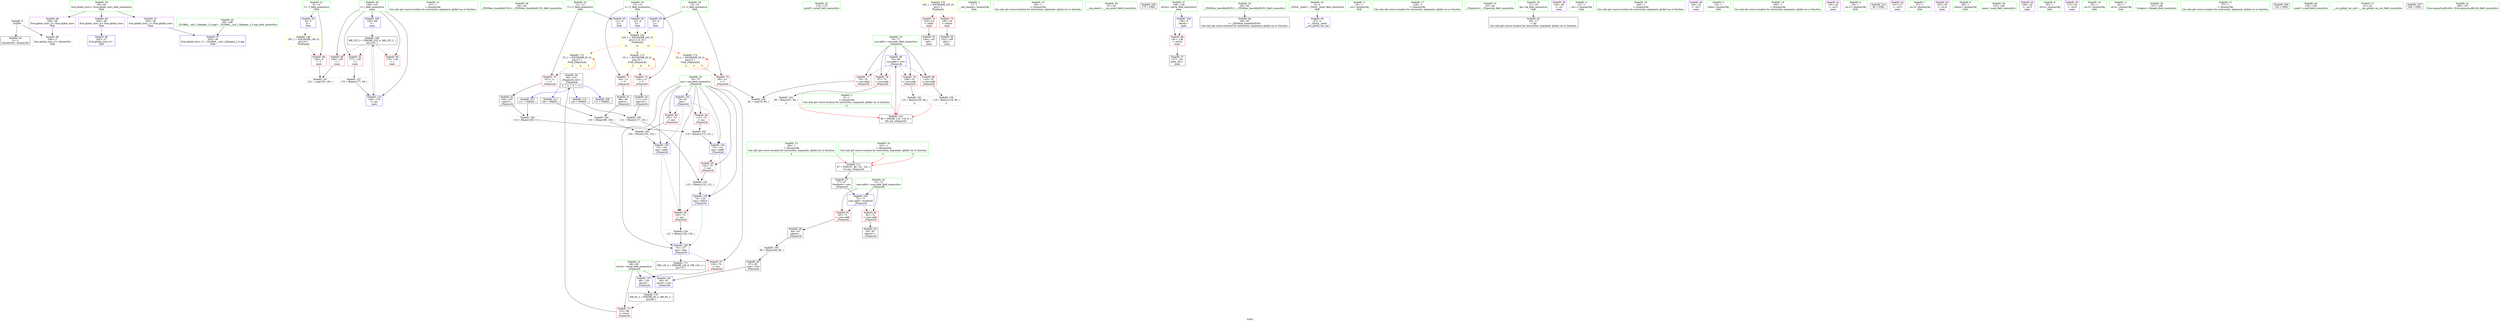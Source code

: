digraph "SVFG" {
	label="SVFG";

	Node0x55f9507f9fa0 [shape=record,color=grey,label="{NodeID: 0\nNullPtr}"];
	Node0x55f9507f9fa0 -> Node0x55f95080e9f0[style=solid];
	Node0x55f9507f9fa0 -> Node0x55f95080eff0[style=solid];
	Node0x55f95081f2e0 [shape=record,color=yellow,style=double,label="{NodeID: 180\n18V_1 = ENCHI(MR_18V_0)\npts\{10 \}\nFun[main]}"];
	Node0x55f95081f2e0 -> Node0x55f950810f80[style=dashed];
	Node0x55f95080eef0 [shape=record,color=blue,label="{NodeID: 97\n203\<--38\nllvm.global_ctors_1\<--_GLOBAL__sub_I_Halogen_2_0.cpp\nGlob }"];
	Node0x55f95080cd10 [shape=record,color=green,label="{NodeID: 14\n91\<--1\n\<--dummyObj\nCan only get source location for instruction, argument, global var or function.}"];
	Node0x55f95080db10 [shape=record,color=green,label="{NodeID: 28\n45\<--46\n_ZNSt8ios_base4InitC1Ev\<--_ZNSt8ios_base4InitC1Ev_field_insensitive\n}"];
	Node0x55f950829340 [shape=record,color=black,label="{NodeID: 208\n171 = PHI(65, )\n}"];
	Node0x55f95080e7f0 [shape=record,color=green,label="{NodeID: 42\n174\<--175\nprintf\<--printf_field_insensitive\n}"];
	Node0x55f950810460 [shape=record,color=black,label="{NodeID: 56\n152\<--149\ncall1\<--\nmain\n}"];
	Node0x55f950811050 [shape=record,color=red,label="{NodeID: 70\n107\<--11\n\<--C\n_Z5queryib\n}"];
	Node0x55f950811050 -> Node0x55f950810120[style=solid];
	Node0x55f950817e40 [shape=record,color=grey,label="{NodeID: 167\n161 = cmp(159, 160, )\n}"];
	Node0x55f950811bb0 [shape=record,color=red,label="{NodeID: 84\n113\<--74\n\<--ans\n_Z5queryib\n}"];
	Node0x55f950811bb0 -> Node0x55f9508176c0[style=solid];
	Node0x55f95080bda0 [shape=record,color=green,label="{NodeID: 1\n7\<--1\n__dso_handle\<--dummyObj\nGlob }"];
	Node0x55f95080eff0 [shape=record,color=blue, style = dotted,label="{NodeID: 98\n204\<--3\nllvm.global_ctors_2\<--dummyVal\nGlob }"];
	Node0x55f95080ce10 [shape=record,color=green,label="{NodeID: 15\n99\<--1\n\<--dummyObj\nCan only get source location for instruction, argument, global var or function.}"];
	Node0x55f95080dc10 [shape=record,color=green,label="{NodeID: 29\n51\<--52\n__cxa_atexit\<--__cxa_atexit_field_insensitive\n}"];
	Node0x55f950829530 [shape=record,color=black,label="{NodeID: 209\n173 = PHI()\n}"];
	Node0x55f95080e8f0 [shape=record,color=green,label="{NodeID: 43\n38\<--198\n_GLOBAL__sub_I_Halogen_2_0.cpp\<--_GLOBAL__sub_I_Halogen_2_0.cpp_field_insensitive\n}"];
	Node0x55f95080e8f0 -> Node0x55f95080eef0[style=solid];
	Node0x55f950810530 [shape=record,color=black,label="{NodeID: 57\n137\<--181\nmain_ret\<--\nmain\n}"];
	Node0x55f950816b40 [shape=record,color=grey,label="{NodeID: 154\n127 = Binary(126, 128, )\n}"];
	Node0x55f950816b40 -> Node0x55f9508136e0[style=solid];
	Node0x55f950811120 [shape=record,color=red,label="{NodeID: 71\n95\<--13\n\<--V\n_Z5queryib\n}"];
	Node0x55f950811120 -> Node0x55f950810050[style=solid];
	Node0x55f95081cd70 [shape=record,color=black,label="{NodeID: 168\nMR_22V_3 = PHI(MR_22V_4, MR_22V_2, )\npts\{141 \}\n}"];
	Node0x55f95081cd70 -> Node0x55f950811fc0[style=dashed];
	Node0x55f95081cd70 -> Node0x55f950812090[style=dashed];
	Node0x55f95081cd70 -> Node0x55f950812160[style=dashed];
	Node0x55f95081cd70 -> Node0x55f950813a20[style=dashed];
	Node0x55f950811c80 [shape=record,color=red,label="{NodeID: 85\n122\<--74\n\<--ans\n_Z5queryib\n}"];
	Node0x55f950811c80 -> Node0x55f950816dc0[style=solid];
	Node0x55f95080be30 [shape=record,color=green,label="{NodeID: 2\n9\<--1\n\<--dummyObj\nCan only get source location for instruction, argument, global var or function.|{<s0>11}}"];
	Node0x55f95080be30:s0 -> Node0x55f950829600[style=solid,color=red];
	Node0x55f95080f0f0 [shape=record,color=blue,label="{NodeID: 99\n70\<--66\ncurr.addr\<--curr\n_Z5queryib\n}"];
	Node0x55f95080f0f0 -> Node0x55f950811600[style=dashed];
	Node0x55f95080f0f0 -> Node0x55f9508116d0[style=dashed];
	Node0x55f95080f0f0 -> Node0x55f9508117a0[style=dashed];
	Node0x55f95080f0f0 -> Node0x55f950811870[style=dashed];
	Node0x55f95080cf10 [shape=record,color=green,label="{NodeID: 16\n101\<--1\n\<--dummyObj\nCan only get source location for instruction, argument, global var or function.|{<s0>3|<s1>5|<s2>11}}"];
	Node0x55f95080cf10:s0 -> Node0x55f9508299a0[style=solid,color=red];
	Node0x55f95080cf10:s1 -> Node0x55f9508299a0[style=solid,color=red];
	Node0x55f95080cf10:s2 -> Node0x55f9508299a0[style=solid,color=red];
	Node0x55f95080dd10 [shape=record,color=green,label="{NodeID: 30\n50\<--56\n_ZNSt8ios_base4InitD1Ev\<--_ZNSt8ios_base4InitD1Ev_field_insensitive\n}"];
	Node0x55f95080dd10 -> Node0x55f95080ebf0[style=solid];
	Node0x55f950829600 [shape=record,color=black,label="{NodeID: 210\n66 = PHI(98, 110, 119, 9, )\n0th arg _Z5queryib }"];
	Node0x55f950829600 -> Node0x55f95080f0f0[style=solid];
	Node0x55f95080e9f0 [shape=record,color=black,label="{NodeID: 44\n2\<--3\ndummyVal\<--dummyVal\n}"];
	Node0x55f950810600 [shape=record,color=purple,label="{NodeID: 58\n47\<--4\n\<--_ZStL8__ioinit\n__cxx_global_var_init\n}"];
	Node0x55f950816c40 [shape=record,color=grey,label="{NodeID: 155\n121 = Binary(117, 120, )\n}"];
	Node0x55f950816c40 -> Node0x55f950816dc0[style=solid];
	Node0x55f9508111f0 [shape=record,color=red,label="{NodeID: 72\n116\<--13\n\<--V\n_Z5queryib\n}"];
	Node0x55f9508111f0 -> Node0x55f9508101f0[style=solid];
	Node0x55f950811d50 [shape=record,color=red,label="{NodeID: 86\n126\<--74\n\<--ans\n_Z5queryib\n}"];
	Node0x55f950811d50 -> Node0x55f950816b40[style=solid];
	Node0x55f95080bec0 [shape=record,color=green,label="{NodeID: 3\n20\<--1\n.str\<--dummyObj\nGlob }"];
	Node0x55f95081f580 [shape=record,color=yellow,style=double,label="{NodeID: 183\n24V_1 = ENCHI(MR_24V_0)\npts\{12 14 16 \}\nFun[main]|{<s0>11|<s1>11|<s2>11}}"];
	Node0x55f95081f580:s0 -> Node0x55f95081e170[style=dashed,color=red];
	Node0x55f95081f580:s1 -> Node0x55f95081ec90[style=dashed,color=red];
	Node0x55f95081f580:s2 -> Node0x55f95081ed70[style=dashed,color=red];
	Node0x55f95080f1c0 [shape=record,color=blue,label="{NodeID: 100\n72\<--77\ncons.addr\<--frombool\n_Z5queryib\n}"];
	Node0x55f95080f1c0 -> Node0x55f950811940[style=dashed];
	Node0x55f95080f1c0 -> Node0x55f950811a10[style=dashed];
	Node0x55f95080d010 [shape=record,color=green,label="{NodeID: 17\n128\<--1\n\<--dummyObj\nCan only get source location for instruction, argument, global var or function.}"];
	Node0x55f95080de10 [shape=record,color=green,label="{NodeID: 31\n63\<--64\n_Z5queryib\<--_Z5queryib_field_insensitive\n}"];
	Node0x55f9508299a0 [shape=record,color=black,label="{NodeID: 211\n67 = PHI(101, 86, 101, 101, )\n1st arg _Z5queryib }"];
	Node0x55f9508299a0 -> Node0x55f95080ecf0[style=solid];
	Node0x55f95080eaf0 [shape=record,color=black,label="{NodeID: 45\n18\<--17\n\<--dp\nCan only get source location for instruction, argument, global var or function.}"];
	Node0x55f9508106d0 [shape=record,color=purple,label="{NodeID: 59\n144\<--20\n\<--.str\nmain\n}"];
	Node0x55f950816dc0 [shape=record,color=grey,label="{NodeID: 156\n123 = Binary(122, 121, )\n}"];
	Node0x55f950816dc0 -> Node0x55f950813610[style=solid];
	Node0x55f9508112c0 [shape=record,color=red,label="{NodeID: 73\n80\<--15\n\<--L\n_Z5queryib\n}"];
	Node0x55f9508112c0 -> Node0x55f950817cc0[style=solid];
	Node0x55f95081d770 [shape=record,color=black,label="{NodeID: 170\nMR_8V_3 = PHI(MR_8V_4, MR_8V_2, )\npts\{69 \}\n}"];
	Node0x55f95081d770 -> Node0x55f950811530[style=dashed];
	Node0x55f950811e20 [shape=record,color=red,label="{NodeID: 87\n130\<--74\n\<--ans\n_Z5queryib\n}"];
	Node0x55f950811e20 -> Node0x55f9508137b0[style=solid];
	Node0x55f95080bf50 [shape=record,color=green,label="{NodeID: 4\n22\<--1\n.str.1\<--dummyObj\nGlob }"];
	Node0x55f95080f290 [shape=record,color=blue,label="{NodeID: 101\n68\<--87\nretval\<--conv\n_Z5queryib\n}"];
	Node0x55f95080f290 -> Node0x55f95081d770[style=dashed];
	Node0x55f95080d110 [shape=record,color=green,label="{NodeID: 18\n164\<--1\n\<--dummyObj\nCan only get source location for instruction, argument, global var or function.}"];
	Node0x55f95080df10 [shape=record,color=green,label="{NodeID: 32\n68\<--69\nretval\<--retval_field_insensitive\n_Z5queryib\n}"];
	Node0x55f95080df10 -> Node0x55f950811530[style=solid];
	Node0x55f95080df10 -> Node0x55f95080f290[style=solid];
	Node0x55f95080df10 -> Node0x55f9508137b0[style=solid];
	Node0x55f950829cc0 [shape=record,color=black,label="{NodeID: 212\n100 = PHI(65, )\n}"];
	Node0x55f950829cc0 -> Node0x55f9508179c0[style=solid];
	Node0x55f95080ebf0 [shape=record,color=black,label="{NodeID: 46\n49\<--50\n\<--_ZNSt8ios_base4InitD1Ev\nCan only get source location for instruction, argument, global var or function.}"];
	Node0x55f9508107a0 [shape=record,color=purple,label="{NodeID: 60\n145\<--22\n\<--.str.1\nmain\n}"];
	Node0x55f950816f40 [shape=record,color=grey,label="{NodeID: 157\n178 = Binary(177, 99, )\n}"];
	Node0x55f950816f40 -> Node0x55f950813a20[style=solid];
	Node0x55f950811390 [shape=record,color=red,label="{NodeID: 74\n143\<--24\n\<--stdin\nmain\n}"];
	Node0x55f950811390 -> Node0x55f950810390[style=solid];
	Node0x55f95081dc70 [shape=record,color=black,label="{NodeID: 171\nMR_14V_2 = PHI(MR_14V_6, MR_14V_1, )\npts\{75 \}\n}"];
	Node0x55f950811ef0 [shape=record,color=red,label="{NodeID: 88\n181\<--138\n\<--retval\nmain\n}"];
	Node0x55f950811ef0 -> Node0x55f950810530[style=solid];
	Node0x55f95080c790 [shape=record,color=green,label="{NodeID: 5\n24\<--1\nstdin\<--dummyObj\nGlob }"];
	Node0x55f95080f360 [shape=record,color=blue,label="{NodeID: 102\n74\<--91\nans\<--\n_Z5queryib\n}"];
	Node0x55f95080f360 -> Node0x55f950811ae0[style=dashed];
	Node0x55f95080f360 -> Node0x55f950811bb0[style=dashed];
	Node0x55f95080f360 -> Node0x55f95080f430[style=dashed];
	Node0x55f95080f360 -> Node0x55f95080f500[style=dashed];
	Node0x55f95080d210 [shape=record,color=green,label="{NodeID: 19\n165\<--1\n\<--dummyObj\nCan only get source location for instruction, argument, global var or function.}"];
	Node0x55f95080dfe0 [shape=record,color=green,label="{NodeID: 33\n70\<--71\ncurr.addr\<--curr.addr_field_insensitive\n_Z5queryib\n}"];
	Node0x55f95080dfe0 -> Node0x55f950811600[style=solid];
	Node0x55f95080dfe0 -> Node0x55f9508116d0[style=solid];
	Node0x55f95080dfe0 -> Node0x55f9508117a0[style=solid];
	Node0x55f95080dfe0 -> Node0x55f950811870[style=solid];
	Node0x55f95080dfe0 -> Node0x55f95080f0f0[style=solid];
	Node0x55f950829ef0 [shape=record,color=black,label="{NodeID: 213\n111 = PHI(65, )\n}"];
	Node0x55f950829ef0 -> Node0x55f950817240[style=solid];
	Node0x55f95080ecf0 [shape=record,color=black,label="{NodeID: 47\n77\<--67\nfrombool\<--cons\n_Z5queryib\n}"];
	Node0x55f95080ecf0 -> Node0x55f95080f1c0[style=solid];
	Node0x55f950810870 [shape=record,color=purple,label="{NodeID: 61\n150\<--25\n\<--.str.2\nmain\n}"];
	Node0x55f9508170c0 [shape=record,color=grey,label="{NodeID: 158\n119 = Binary(118, 99, )\n|{<s0>5}}"];
	Node0x55f9508170c0:s0 -> Node0x55f950829600[style=solid,color=red];
	Node0x55f950811460 [shape=record,color=red,label="{NodeID: 75\n149\<--29\n\<--stdout\nmain\n}"];
	Node0x55f950811460 -> Node0x55f950810460[style=solid];
	Node0x55f95081e170 [shape=record,color=yellow,style=double,label="{NodeID: 172\n2V_1 = ENCHI(MR_2V_0)\npts\{12 \}\nFun[_Z5queryib]|{|<s1>3|<s2>4|<s3>5}}"];
	Node0x55f95081e170 -> Node0x55f950811050[style=dashed];
	Node0x55f95081e170:s1 -> Node0x55f95081e170[style=dashed,color=red];
	Node0x55f95081e170:s2 -> Node0x55f95081e170[style=dashed,color=red];
	Node0x55f95081e170:s3 -> Node0x55f95081e170[style=dashed,color=red];
	Node0x55f950811fc0 [shape=record,color=red,label="{NodeID: 89\n159\<--140\n\<--i\nmain\n}"];
	Node0x55f950811fc0 -> Node0x55f950817e40[style=solid];
	Node0x55f95080c820 [shape=record,color=green,label="{NodeID: 6\n25\<--1\n.str.2\<--dummyObj\nGlob }"];
	Node0x55f95080f430 [shape=record,color=blue,label="{NodeID: 103\n74\<--104\nans\<--add4\n_Z5queryib\n}"];
	Node0x55f95080f430 -> Node0x55f950811d50[style=dashed];
	Node0x55f95080f430 -> Node0x55f9508136e0[style=dashed];
	Node0x55f95080d310 [shape=record,color=green,label="{NodeID: 20\n4\<--6\n_ZStL8__ioinit\<--_ZStL8__ioinit_field_insensitive\nGlob }"];
	Node0x55f95080d310 -> Node0x55f950810600[style=solid];
	Node0x55f95080e0b0 [shape=record,color=green,label="{NodeID: 34\n72\<--73\ncons.addr\<--cons.addr_field_insensitive\n_Z5queryib\n}"];
	Node0x55f95080e0b0 -> Node0x55f950811940[style=solid];
	Node0x55f95080e0b0 -> Node0x55f950811a10[style=solid];
	Node0x55f95080e0b0 -> Node0x55f95080f1c0[style=solid];
	Node0x55f95082a030 [shape=record,color=black,label="{NodeID: 214\n48 = PHI()\n}"];
	Node0x55f95080fde0 [shape=record,color=black,label="{NodeID: 48\n84\<--83\ntobool\<--\n_Z5queryib\n}"];
	Node0x55f95080fde0 -> Node0x55f950817b40[style=solid];
	Node0x55f950810940 [shape=record,color=purple,label="{NodeID: 62\n151\<--27\n\<--.str.3\nmain\n}"];
	Node0x55f950817240 [shape=record,color=grey,label="{NodeID: 159\n112 = Binary(108, 111, )\n}"];
	Node0x55f950817240 -> Node0x55f9508176c0[style=solid];
	Node0x55f950811530 [shape=record,color=red,label="{NodeID: 76\n133\<--68\n\<--retval\n_Z5queryib\n}"];
	Node0x55f950811530 -> Node0x55f9508102c0[style=solid];
	Node0x55f95081ec90 [shape=record,color=yellow,style=double,label="{NodeID: 173\n4V_1 = ENCHI(MR_4V_0)\npts\{14 \}\nFun[_Z5queryib]|{|<s2>3|<s3>4|<s4>5}}"];
	Node0x55f95081ec90 -> Node0x55f950811120[style=dashed];
	Node0x55f95081ec90 -> Node0x55f9508111f0[style=dashed];
	Node0x55f95081ec90:s2 -> Node0x55f95081ec90[style=dashed,color=red];
	Node0x55f95081ec90:s3 -> Node0x55f95081ec90[style=dashed,color=red];
	Node0x55f95081ec90:s4 -> Node0x55f95081ec90[style=dashed,color=red];
	Node0x55f950812090 [shape=record,color=red,label="{NodeID: 90\n170\<--140\n\<--i\nmain\n}"];
	Node0x55f95080c8b0 [shape=record,color=green,label="{NodeID: 7\n27\<--1\n.str.3\<--dummyObj\nGlob }"];
	Node0x55f95080f500 [shape=record,color=blue,label="{NodeID: 104\n74\<--114\nans\<--add9\n_Z5queryib\n}"];
	Node0x55f95080f500 -> Node0x55f950811c80[style=dashed];
	Node0x55f95080f500 -> Node0x55f950813610[style=dashed];
	Node0x55f95080d410 [shape=record,color=green,label="{NodeID: 21\n8\<--10\nT\<--T_field_insensitive\nGlob }"];
	Node0x55f95080d410 -> Node0x55f950810f80[style=solid];
	Node0x55f95080d410 -> Node0x55f950812230[style=solid];
	Node0x55f95080e180 [shape=record,color=green,label="{NodeID: 35\n74\<--75\nans\<--ans_field_insensitive\n_Z5queryib\n}"];
	Node0x55f95080e180 -> Node0x55f950811ae0[style=solid];
	Node0x55f95080e180 -> Node0x55f950811bb0[style=solid];
	Node0x55f95080e180 -> Node0x55f950811c80[style=solid];
	Node0x55f95080e180 -> Node0x55f950811d50[style=solid];
	Node0x55f95080e180 -> Node0x55f950811e20[style=solid];
	Node0x55f95080e180 -> Node0x55f95080f360[style=solid];
	Node0x55f95080e180 -> Node0x55f95080f430[style=solid];
	Node0x55f95080e180 -> Node0x55f95080f500[style=solid];
	Node0x55f95080e180 -> Node0x55f950813610[style=solid];
	Node0x55f95080e180 -> Node0x55f9508136e0[style=solid];
	Node0x55f95082a100 [shape=record,color=black,label="{NodeID: 215\n120 = PHI(65, )\n}"];
	Node0x55f95082a100 -> Node0x55f950816c40[style=solid];
	Node0x55f95080feb0 [shape=record,color=black,label="{NodeID: 49\n87\<--85\nconv\<--lnot\n_Z5queryib\n}"];
	Node0x55f95080feb0 -> Node0x55f95080f290[style=solid];
	Node0x55f950810a10 [shape=record,color=purple,label="{NodeID: 63\n153\<--30\n\<--.str.4\nmain\n}"];
	Node0x55f9508173c0 [shape=record,color=grey,label="{NodeID: 160\n104 = Binary(103, 102, )\n}"];
	Node0x55f9508173c0 -> Node0x55f95080f430[style=solid];
	Node0x55f950811600 [shape=record,color=red,label="{NodeID: 77\n79\<--70\n\<--curr.addr\n_Z5queryib\n}"];
	Node0x55f950811600 -> Node0x55f950817cc0[style=solid];
	Node0x55f95081ed70 [shape=record,color=yellow,style=double,label="{NodeID: 174\n6V_1 = ENCHI(MR_6V_0)\npts\{16 \}\nFun[_Z5queryib]|{|<s1>3|<s2>4|<s3>5}}"];
	Node0x55f95081ed70 -> Node0x55f9508112c0[style=dashed];
	Node0x55f95081ed70:s1 -> Node0x55f95081ed70[style=dashed,color=red];
	Node0x55f95081ed70:s2 -> Node0x55f95081ed70[style=dashed,color=red];
	Node0x55f95081ed70:s3 -> Node0x55f95081ed70[style=dashed,color=red];
	Node0x55f950812160 [shape=record,color=red,label="{NodeID: 91\n177\<--140\n\<--i\nmain\n}"];
	Node0x55f950812160 -> Node0x55f950816f40[style=solid];
	Node0x55f95080c940 [shape=record,color=green,label="{NodeID: 8\n29\<--1\nstdout\<--dummyObj\nGlob }"];
	Node0x55f950813610 [shape=record,color=blue,label="{NodeID: 105\n74\<--123\nans\<--add14\n_Z5queryib\n}"];
	Node0x55f950813610 -> Node0x55f950811d50[style=dashed];
	Node0x55f950813610 -> Node0x55f9508136e0[style=dashed];
	Node0x55f95080d510 [shape=record,color=green,label="{NodeID: 22\n11\<--12\nC\<--C_field_insensitive\nGlob }"];
	Node0x55f95080d510 -> Node0x55f950811050[style=solid];
	Node0x55f95080d510 -> Node0x55f950812330[style=solid];
	Node0x55f95080e250 [shape=record,color=green,label="{NodeID: 36\n135\<--136\nmain\<--main_field_insensitive\n}"];
	Node0x55f95080ff80 [shape=record,color=black,label="{NodeID: 50\n93\<--92\ntobool1\<--\n_Z5queryib\n}"];
	Node0x55f950810ae0 [shape=record,color=purple,label="{NodeID: 64\n168\<--32\n\<--.str.5\nmain\n}"];
	Node0x55f950817540 [shape=record,color=grey,label="{NodeID: 161\n110 = Binary(109, 99, )\n|{<s0>4}}"];
	Node0x55f950817540:s0 -> Node0x55f950829600[style=solid,color=red];
	Node0x55f9508116d0 [shape=record,color=red,label="{NodeID: 78\n97\<--70\n\<--curr.addr\n_Z5queryib\n}"];
	Node0x55f9508116d0 -> Node0x55f950817840[style=solid];
	Node0x55f950812230 [shape=record,color=blue,label="{NodeID: 92\n8\<--9\nT\<--\nGlob }"];
	Node0x55f950812230 -> Node0x55f95081f2e0[style=dashed];
	Node0x55f95080c9d0 [shape=record,color=green,label="{NodeID: 9\n30\<--1\n.str.4\<--dummyObj\nGlob }"];
	Node0x55f9508136e0 [shape=record,color=blue,label="{NodeID: 106\n74\<--127\nans\<--rem\n_Z5queryib\n}"];
	Node0x55f9508136e0 -> Node0x55f950811e20[style=dashed];
	Node0x55f9508136e0 -> Node0x55f95081dc70[style=dashed];
	Node0x55f95080d610 [shape=record,color=green,label="{NodeID: 23\n13\<--14\nV\<--V_field_insensitive\nGlob }"];
	Node0x55f95080d610 -> Node0x55f950811120[style=solid];
	Node0x55f95080d610 -> Node0x55f9508111f0[style=solid];
	Node0x55f95080d610 -> Node0x55f950812430[style=solid];
	Node0x55f95080e350 [shape=record,color=green,label="{NodeID: 37\n138\<--139\nretval\<--retval_field_insensitive\nmain\n}"];
	Node0x55f95080e350 -> Node0x55f950811ef0[style=solid];
	Node0x55f95080e350 -> Node0x55f950813880[style=solid];
	Node0x55f950810050 [shape=record,color=black,label="{NodeID: 51\n96\<--95\nconv3\<--\n_Z5queryib\n}"];
	Node0x55f950810050 -> Node0x55f9508179c0[style=solid];
	Node0x55f950810bb0 [shape=record,color=purple,label="{NodeID: 65\n172\<--34\n\<--.str.6\nmain\n}"];
	Node0x55f9508176c0 [shape=record,color=grey,label="{NodeID: 162\n114 = Binary(113, 112, )\n}"];
	Node0x55f9508176c0 -> Node0x55f95080f500[style=solid];
	Node0x55f9508117a0 [shape=record,color=red,label="{NodeID: 79\n109\<--70\n\<--curr.addr\n_Z5queryib\n}"];
	Node0x55f9508117a0 -> Node0x55f950817540[style=solid];
	Node0x55f950812330 [shape=record,color=blue,label="{NodeID: 93\n11\<--9\nC\<--\nGlob }"];
	Node0x55f950812330 -> Node0x55f95081f580[style=dashed];
	Node0x55f95080ca60 [shape=record,color=green,label="{NodeID: 10\n32\<--1\n.str.5\<--dummyObj\nGlob }"];
	Node0x55f9508137b0 [shape=record,color=blue,label="{NodeID: 107\n68\<--130\nretval\<--\n_Z5queryib\n}"];
	Node0x55f9508137b0 -> Node0x55f95081d770[style=dashed];
	Node0x55f95080d710 [shape=record,color=green,label="{NodeID: 24\n15\<--16\nL\<--L_field_insensitive\nGlob }"];
	Node0x55f95080d710 -> Node0x55f9508112c0[style=solid];
	Node0x55f95080d710 -> Node0x55f950812530[style=solid];
	Node0x55f95080e420 [shape=record,color=green,label="{NodeID: 38\n140\<--141\ni\<--i_field_insensitive\nmain\n}"];
	Node0x55f95080e420 -> Node0x55f950811fc0[style=solid];
	Node0x55f95080e420 -> Node0x55f950812090[style=solid];
	Node0x55f95080e420 -> Node0x55f950812160[style=solid];
	Node0x55f95080e420 -> Node0x55f950813950[style=solid];
	Node0x55f95080e420 -> Node0x55f950813a20[style=solid];
	Node0x55f950810120 [shape=record,color=black,label="{NodeID: 52\n108\<--107\nconv5\<--\n_Z5queryib\n}"];
	Node0x55f950810120 -> Node0x55f950817240[style=solid];
	Node0x55f950810c80 [shape=record,color=purple,label="{NodeID: 66\n202\<--36\nllvm.global_ctors_0\<--llvm.global_ctors\nGlob }"];
	Node0x55f950810c80 -> Node0x55f95080edf0[style=solid];
	Node0x55f950817840 [shape=record,color=grey,label="{NodeID: 163\n98 = Binary(97, 99, )\n|{<s0>3}}"];
	Node0x55f950817840:s0 -> Node0x55f950829600[style=solid,color=red];
	Node0x55f950811870 [shape=record,color=red,label="{NodeID: 80\n118\<--70\n\<--curr.addr\n_Z5queryib\n}"];
	Node0x55f950811870 -> Node0x55f9508170c0[style=solid];
	Node0x55f950812430 [shape=record,color=blue,label="{NodeID: 94\n13\<--9\nV\<--\nGlob }"];
	Node0x55f950812430 -> Node0x55f95081f580[style=dashed];
	Node0x55f95080caf0 [shape=record,color=green,label="{NodeID: 11\n34\<--1\n.str.6\<--dummyObj\nGlob }"];
	Node0x55f950813880 [shape=record,color=blue,label="{NodeID: 108\n138\<--9\nretval\<--\nmain\n}"];
	Node0x55f950813880 -> Node0x55f950811ef0[style=dashed];
	Node0x55f95080d810 [shape=record,color=green,label="{NodeID: 25\n17\<--19\ndp\<--dp_field_insensitive\nGlob }"];
	Node0x55f95080d810 -> Node0x55f95080eaf0[style=solid];
	Node0x55f95080e4f0 [shape=record,color=green,label="{NodeID: 39\n147\<--148\nfreopen\<--freopen_field_insensitive\n}"];
	Node0x55f9508101f0 [shape=record,color=black,label="{NodeID: 53\n117\<--116\nconv10\<--\n_Z5queryib\n}"];
	Node0x55f9508101f0 -> Node0x55f950816c40[style=solid];
	Node0x55f950810d80 [shape=record,color=purple,label="{NodeID: 67\n203\<--36\nllvm.global_ctors_1\<--llvm.global_ctors\nGlob }"];
	Node0x55f950810d80 -> Node0x55f95080eef0[style=solid];
	Node0x55f9508179c0 [shape=record,color=grey,label="{NodeID: 164\n102 = Binary(96, 100, )\n}"];
	Node0x55f9508179c0 -> Node0x55f9508173c0[style=solid];
	Node0x55f950811940 [shape=record,color=red,label="{NodeID: 81\n83\<--72\n\<--cons.addr\n_Z5queryib\n}"];
	Node0x55f950811940 -> Node0x55f95080fde0[style=solid];
	Node0x55f950812530 [shape=record,color=blue,label="{NodeID: 95\n15\<--9\nL\<--\nGlob }"];
	Node0x55f950812530 -> Node0x55f95081f580[style=dashed];
	Node0x55f95080cb80 [shape=record,color=green,label="{NodeID: 12\n37\<--1\n\<--dummyObj\nCan only get source location for instruction, argument, global var or function.}"];
	Node0x55f950813950 [shape=record,color=blue,label="{NodeID: 109\n140\<--99\ni\<--\nmain\n}"];
	Node0x55f950813950 -> Node0x55f95081cd70[style=dashed];
	Node0x55f95080d910 [shape=record,color=green,label="{NodeID: 26\n36\<--40\nllvm.global_ctors\<--llvm.global_ctors_field_insensitive\nGlob }"];
	Node0x55f95080d910 -> Node0x55f950810c80[style=solid];
	Node0x55f95080d910 -> Node0x55f950810d80[style=solid];
	Node0x55f95080d910 -> Node0x55f950810e80[style=solid];
	Node0x55f950828a10 [shape=record,color=black,label="{NodeID: 206\n154 = PHI()\n}"];
	Node0x55f95080e5f0 [shape=record,color=green,label="{NodeID: 40\n155\<--156\nscanf\<--scanf_field_insensitive\n}"];
	Node0x55f9508102c0 [shape=record,color=black,label="{NodeID: 54\n65\<--133\n_Z5queryib_ret\<--\n_Z5queryib\n|{<s0>3|<s1>4|<s2>5|<s3>11}}"];
	Node0x55f9508102c0:s0 -> Node0x55f950829cc0[style=solid,color=blue];
	Node0x55f9508102c0:s1 -> Node0x55f950829ef0[style=solid,color=blue];
	Node0x55f9508102c0:s2 -> Node0x55f95082a100[style=solid,color=blue];
	Node0x55f9508102c0:s3 -> Node0x55f950829340[style=solid,color=blue];
	Node0x55f950810e80 [shape=record,color=purple,label="{NodeID: 68\n204\<--36\nllvm.global_ctors_2\<--llvm.global_ctors\nGlob }"];
	Node0x55f950810e80 -> Node0x55f95080eff0[style=solid];
	Node0x55f950817b40 [shape=record,color=grey,label="{NodeID: 165\n85 = Binary(84, 86, )\n}"];
	Node0x55f950817b40 -> Node0x55f95080feb0[style=solid];
	Node0x55f950811a10 [shape=record,color=red,label="{NodeID: 82\n92\<--72\n\<--cons.addr\n_Z5queryib\n}"];
	Node0x55f950811a10 -> Node0x55f95080ff80[style=solid];
	Node0x55f95081f1d0 [shape=record,color=yellow,style=double,label="{NodeID: 179\n16V_1 = ENCHI(MR_16V_0)\npts\{1 \}\nFun[main]}"];
	Node0x55f95081f1d0 -> Node0x55f950811390[style=dashed];
	Node0x55f95081f1d0 -> Node0x55f950811460[style=dashed];
	Node0x55f95080edf0 [shape=record,color=blue,label="{NodeID: 96\n202\<--37\nllvm.global_ctors_0\<--\nGlob }"];
	Node0x55f95080cc10 [shape=record,color=green,label="{NodeID: 13\n86\<--1\n\<--dummyObj\nCan only get source location for instruction, argument, global var or function.|{<s0>4}}"];
	Node0x55f95080cc10:s0 -> Node0x55f9508299a0[style=solid,color=red];
	Node0x55f950813a20 [shape=record,color=blue,label="{NodeID: 110\n140\<--178\ni\<--inc\nmain\n}"];
	Node0x55f950813a20 -> Node0x55f95081cd70[style=dashed];
	Node0x55f95080da10 [shape=record,color=green,label="{NodeID: 27\n41\<--42\n__cxx_global_var_init\<--__cxx_global_var_init_field_insensitive\n}"];
	Node0x55f950828b10 [shape=record,color=black,label="{NodeID: 207\n169 = PHI()\n}"];
	Node0x55f95080e6f0 [shape=record,color=green,label="{NodeID: 41\n166\<--167\nllvm.memset.p0i8.i64\<--llvm.memset.p0i8.i64_field_insensitive\n}"];
	Node0x55f950810390 [shape=record,color=black,label="{NodeID: 55\n146\<--143\ncall\<--\nmain\n}"];
	Node0x55f950810f80 [shape=record,color=red,label="{NodeID: 69\n160\<--8\n\<--T\nmain\n}"];
	Node0x55f950810f80 -> Node0x55f950817e40[style=solid];
	Node0x55f950817cc0 [shape=record,color=grey,label="{NodeID: 166\n81 = cmp(79, 80, )\n}"];
	Node0x55f950811ae0 [shape=record,color=red,label="{NodeID: 83\n103\<--74\n\<--ans\n_Z5queryib\n}"];
	Node0x55f950811ae0 -> Node0x55f9508173c0[style=solid];
}
